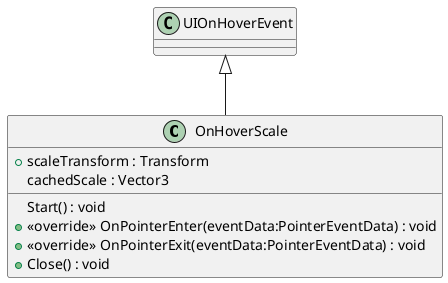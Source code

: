 @startuml
class OnHoverScale {
    + scaleTransform : Transform
    cachedScale : Vector3
    Start() : void
    + <<override>> OnPointerEnter(eventData:PointerEventData) : void
    + <<override>> OnPointerExit(eventData:PointerEventData) : void
    + Close() : void
}
UIOnHoverEvent <|-- OnHoverScale
@enduml
